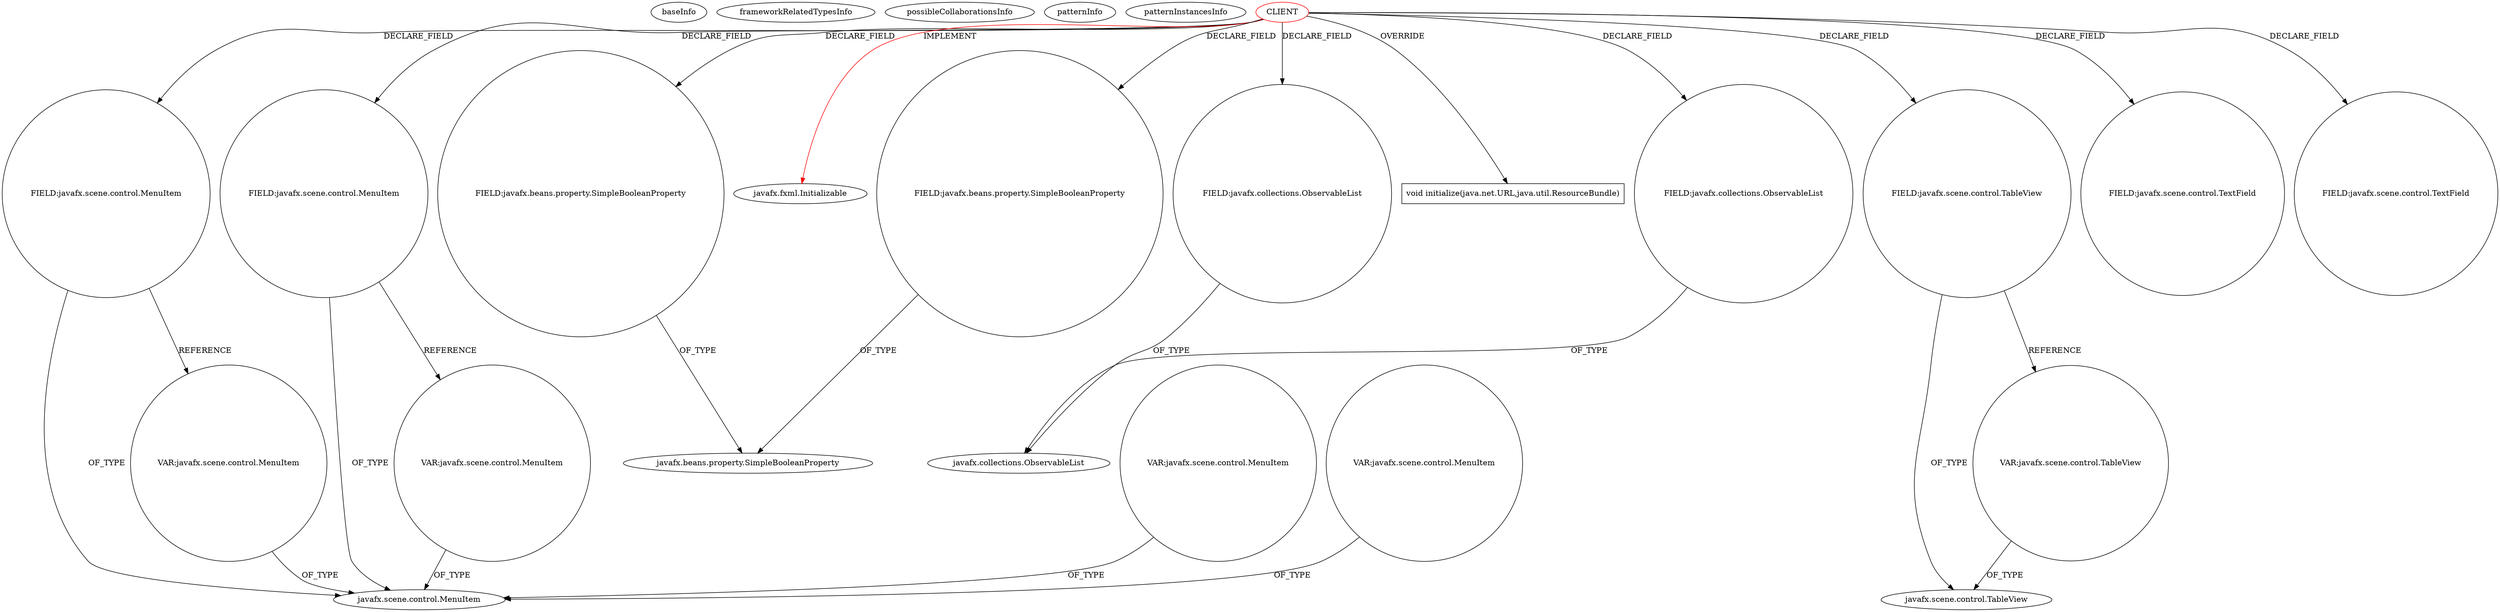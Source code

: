 digraph {
baseInfo[graphId=1796,category="pattern",isAnonymous=false,possibleRelation=false]
frameworkRelatedTypesInfo[0="javafx.fxml.Initializable"]
possibleCollaborationsInfo[]
patternInfo[frequency=2.0,patternRootClient=0]
patternInstancesInfo[0="hock323-eventManager~/hock323-eventManager/EventManager-master/src/eventManager/controller/pokerTournament/BlindsController.java~BlindsController~2976",1="hock323-eventManager~/hock323-eventManager/EventManager-master/src/eventManager/controller/pokerTournament/AnnouncementsController.java~AnnouncementsController~2965"]
56[label="FIELD:javafx.beans.property.SimpleBooleanProperty",vertexType="FIELD_DECLARATION",isFrameworkType=false,shape=circle]
11[label="javafx.beans.property.SimpleBooleanProperty",vertexType="FRAMEWORK_CLASS_TYPE",isFrameworkType=false]
0[label="CLIENT",vertexType="ROOT_CLIENT_CLASS_DECLARATION",isFrameworkType=false,color=red]
34[label="FIELD:javafx.scene.control.MenuItem",vertexType="FIELD_DECLARATION",isFrameworkType=false,shape=circle]
36[label="FIELD:javafx.scene.control.MenuItem",vertexType="FIELD_DECLARATION",isFrameworkType=false,shape=circle]
1[label="javafx.fxml.Initializable",vertexType="FRAMEWORK_INTERFACE_TYPE",isFrameworkType=false]
14[label="FIELD:javafx.collections.ObservableList",vertexType="FIELD_DECLARATION",isFrameworkType=false,shape=circle]
15[label="javafx.collections.ObservableList",vertexType="FRAMEWORK_INTERFACE_TYPE",isFrameworkType=false]
58[label="FIELD:javafx.collections.ObservableList",vertexType="FIELD_DECLARATION",isFrameworkType=false,shape=circle]
29[label="javafx.scene.control.MenuItem",vertexType="FRAMEWORK_CLASS_TYPE",isFrameworkType=false]
60[label="void initialize(java.net.URL,java.util.ResourceBundle)",vertexType="OVERRIDING_METHOD_DECLARATION",isFrameworkType=false,shape=box]
16[label="FIELD:javafx.scene.control.TableView",vertexType="FIELD_DECLARATION",isFrameworkType=false,shape=circle]
13[label="javafx.scene.control.TableView",vertexType="FRAMEWORK_CLASS_TYPE",isFrameworkType=false]
244[label="VAR:javafx.scene.control.TableView",vertexType="VARIABLE_EXPRESION",isFrameworkType=false,shape=circle]
364[label="VAR:javafx.scene.control.MenuItem",vertexType="VARIABLE_EXPRESION",isFrameworkType=false,shape=circle]
379[label="VAR:javafx.scene.control.MenuItem",vertexType="VARIABLE_EXPRESION",isFrameworkType=false,shape=circle]
739[label="VAR:javafx.scene.control.MenuItem",vertexType="VARIABLE_EXPRESION",isFrameworkType=false,shape=circle]
372[label="VAR:javafx.scene.control.MenuItem",vertexType="VARIABLE_EXPRESION",isFrameworkType=false,shape=circle]
26[label="FIELD:javafx.beans.property.SimpleBooleanProperty",vertexType="FIELD_DECLARATION",isFrameworkType=false,shape=circle]
20[label="FIELD:javafx.scene.control.TextField",vertexType="FIELD_DECLARATION",isFrameworkType=false,shape=circle]
54[label="FIELD:javafx.scene.control.TextField",vertexType="FIELD_DECLARATION",isFrameworkType=false,shape=circle]
0->14[label="DECLARE_FIELD"]
0->54[label="DECLARE_FIELD"]
379->29[label="OF_TYPE"]
16->13[label="OF_TYPE"]
36->379[label="REFERENCE"]
0->56[label="DECLARE_FIELD"]
0->1[label="IMPLEMENT",color=red]
16->244[label="REFERENCE"]
0->36[label="DECLARE_FIELD"]
36->29[label="OF_TYPE"]
0->26[label="DECLARE_FIELD"]
244->13[label="OF_TYPE"]
14->15[label="OF_TYPE"]
26->11[label="OF_TYPE"]
0->16[label="DECLARE_FIELD"]
34->372[label="REFERENCE"]
372->29[label="OF_TYPE"]
34->29[label="OF_TYPE"]
58->15[label="OF_TYPE"]
364->29[label="OF_TYPE"]
739->29[label="OF_TYPE"]
56->11[label="OF_TYPE"]
0->60[label="OVERRIDE"]
0->20[label="DECLARE_FIELD"]
0->34[label="DECLARE_FIELD"]
0->58[label="DECLARE_FIELD"]
}
